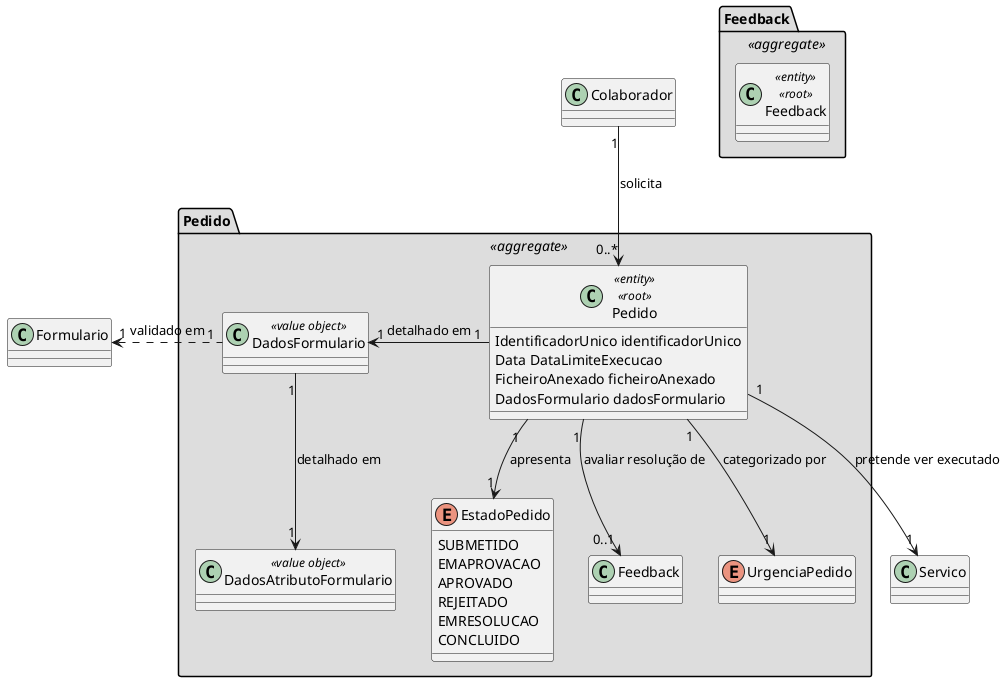 @startuml SolicitacaoServico


class Servico {

}


class Colaborador {

}





package "Pedido" <<aggregate>> #DDDDDD {

    class Pedido <<entity>> <<root>> {
        IdentificadorUnico identificadorUnico
        Data DataLimiteExecucao
        FicheiroAnexado ficheiroAnexado
        DadosFormulario dadosFormulario
    }

    class DadosFormulario <<value object>> {

    }

    class DadosAtributoFormulario <<value object>> {

    }

    enum UrgenciaPedido {

    }

    
    enum EstadoPedido {
        SUBMETIDO
        EMAPROVACAO
        APROVADO 
        REJEITADO
        EMRESOLUCAO
        CONCLUIDO
    }

    
    Pedido "1" --> "1" UrgenciaPedido : "categorizado por"
    Pedido "1" --> "1" EstadoPedido : "apresenta"
    Pedido "1" --> "1" Servico : "pretende ver executado"
    Pedido "1" -left-> "1" DadosFormulario : "detalhado em"
    Pedido "1" --> "0..1" Feedback : "avaliar resolução de"
    Colaborador "1" --> "0..*" Pedido : "solicita"    
    DadosFormulario "1" --> "1" DadosAtributoFormulario : "detalhado em"
    
}

DadosFormulario "1" .-left-> "1" Formulario : "validado em"

package "Feedback" <<aggregate>> #DDDDDD {
    class Feedback <<entity>> <<root>> {

    }
}

@enduml